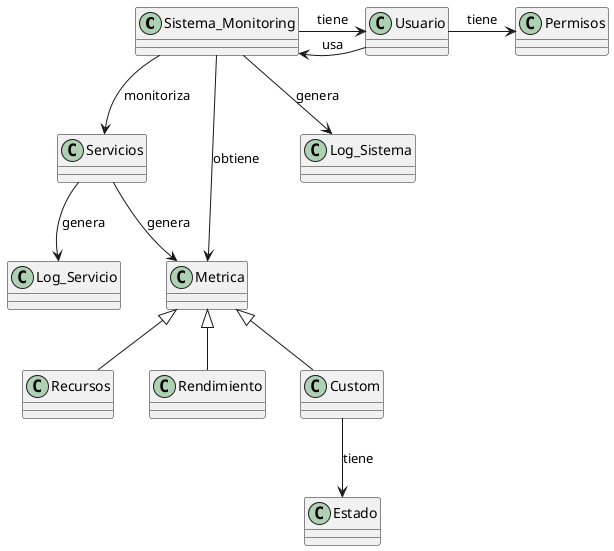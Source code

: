 @startuml modeloDelDominio

class Sistema_Monitoring
class Usuario
class Permisos
class Servicios
class Metrica
class Recursos
class Rendimiento
class Custom
class Log_Sistema
class Log_Servicio
class Estado


Sistema_Monitoring -> Usuario : "tiene"
Usuario -> Permisos : "tiene"
Usuario --> Sistema_Monitoring : "usa"
Sistema_Monitoring --> Servicios : "monitoriza"
Sistema_Monitoring --> Log_Sistema : "genera"
Sistema_Monitoring --> Metrica : "obtiene"

Servicios --> Metrica : "genera"
Servicios --> Log_Servicio : "genera"

Metrica <|-- Recursos
Metrica <|-- Rendimiento
Metrica <|-- Custom

Custom --> Estado : "tiene"

@enduml
